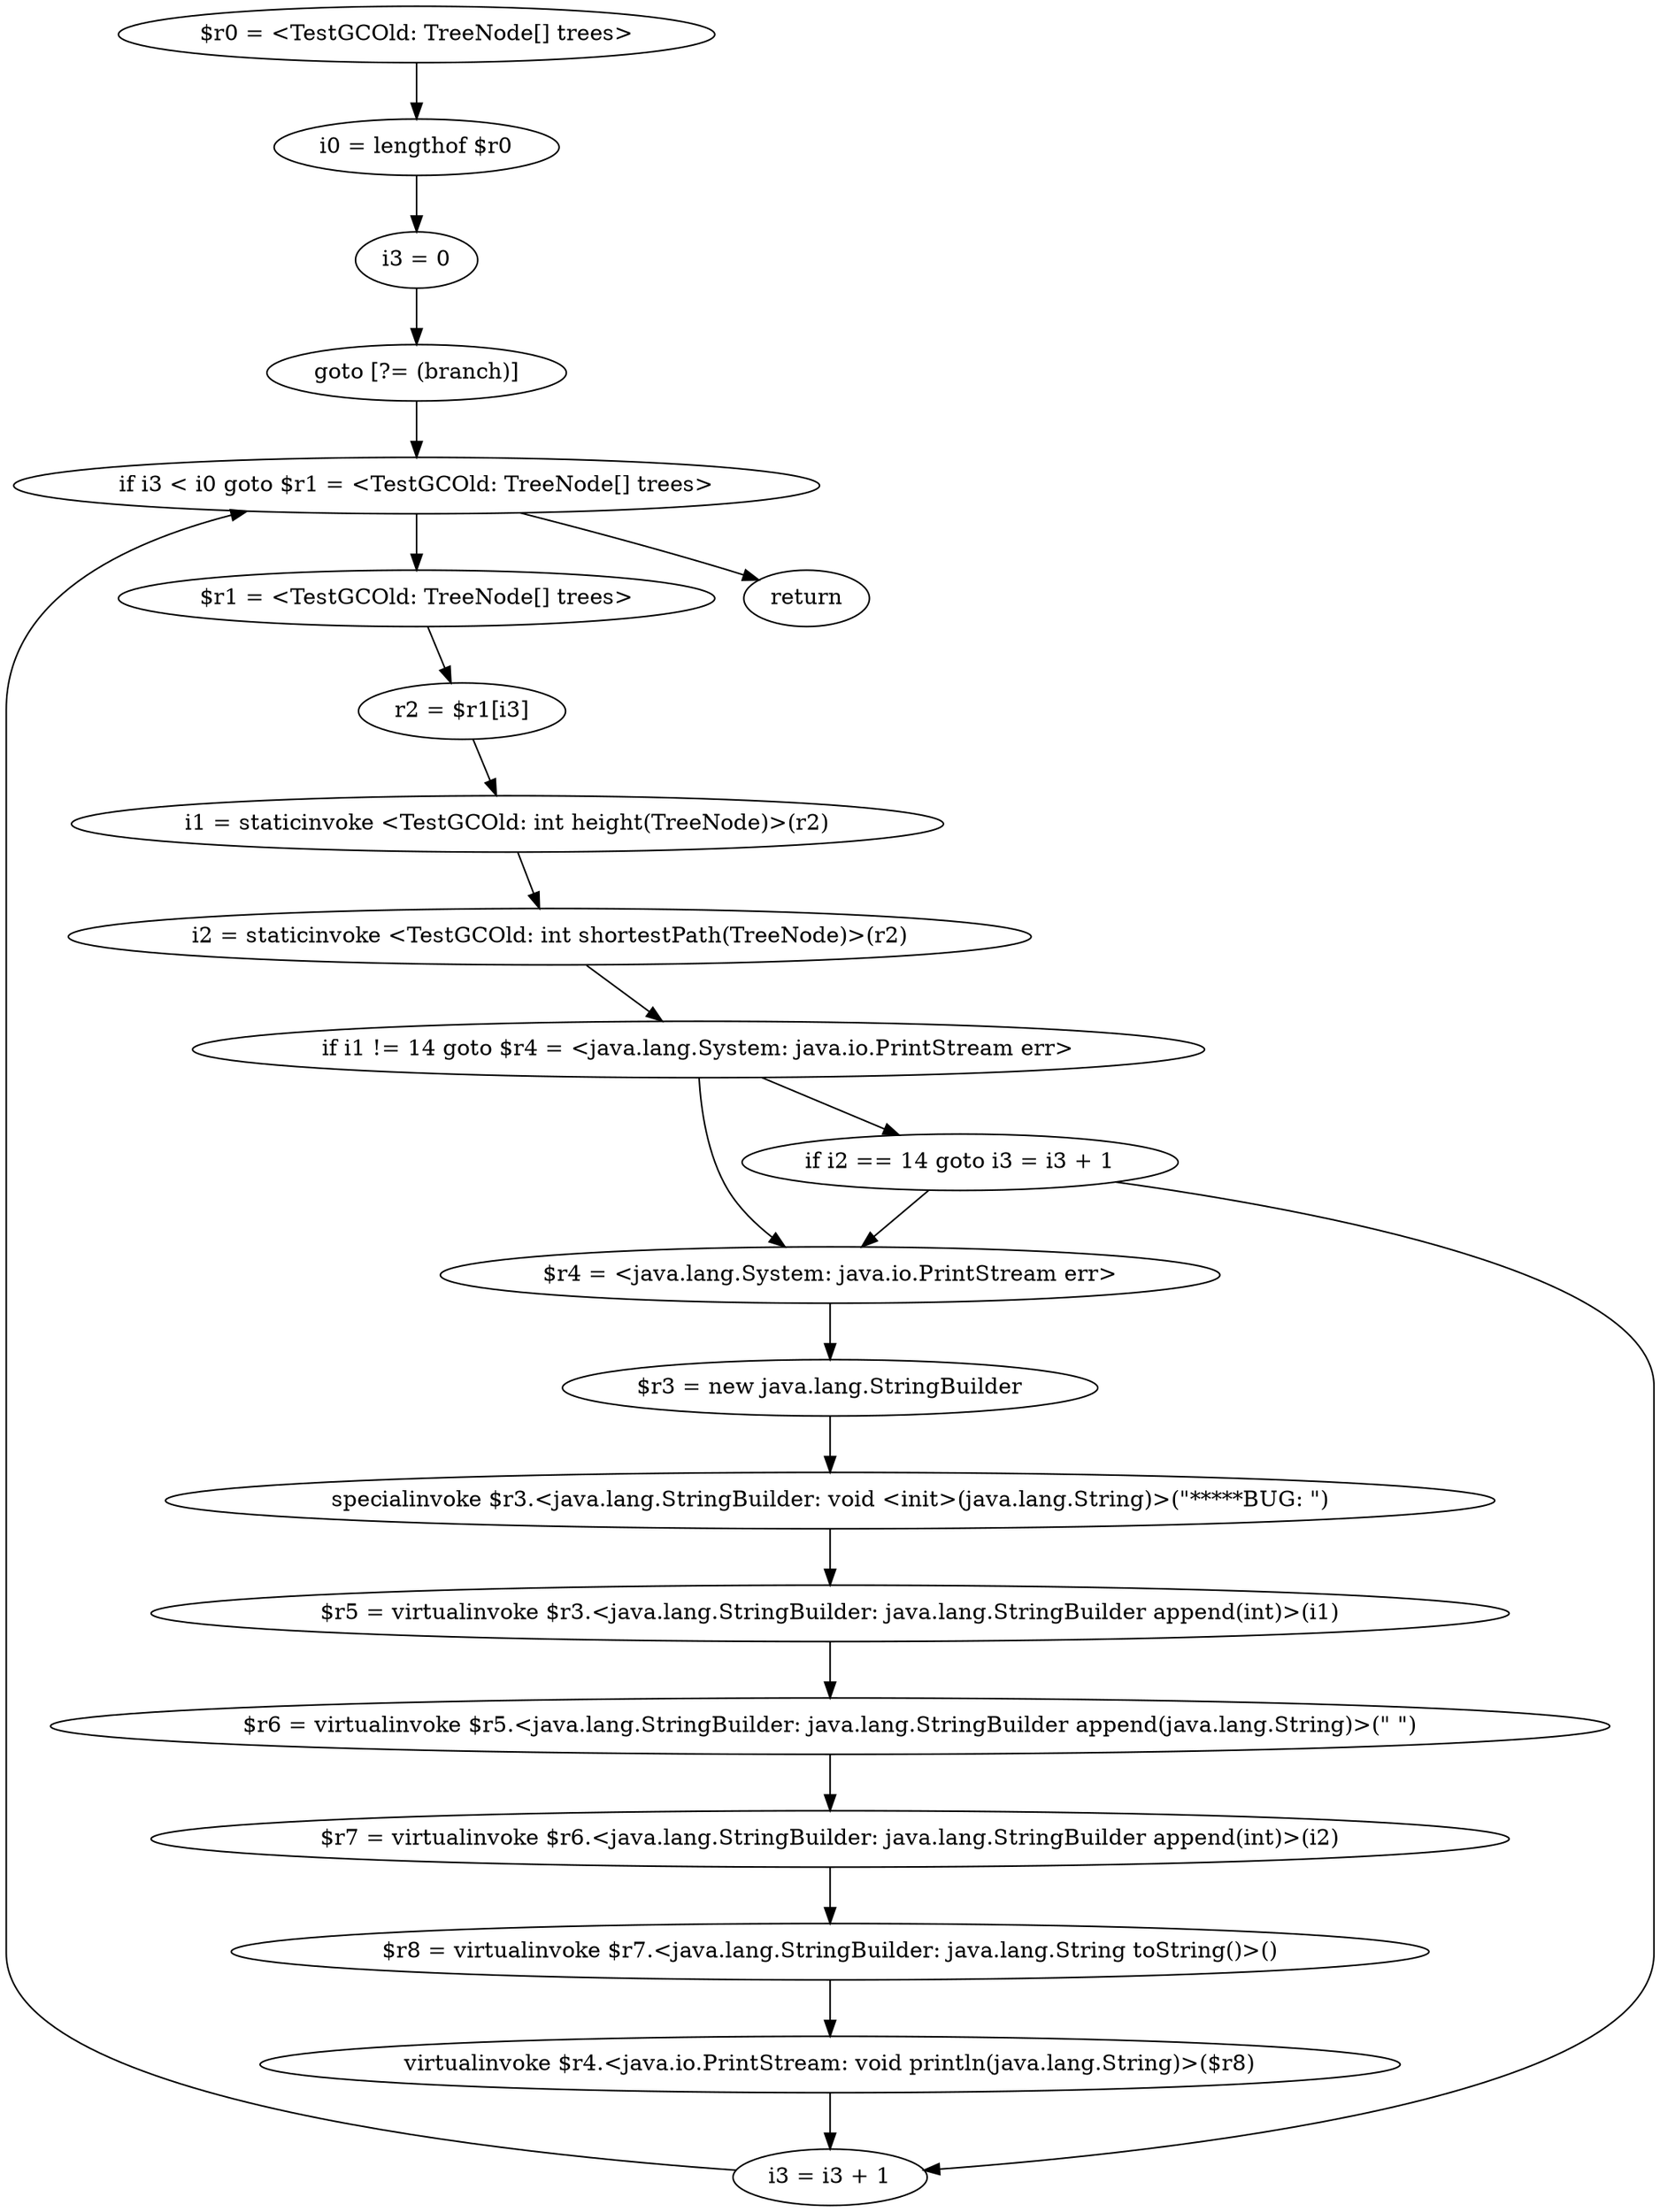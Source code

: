digraph "unitGraph" {
    "$r0 = <TestGCOld: TreeNode[] trees>"
    "i0 = lengthof $r0"
    "i3 = 0"
    "goto [?= (branch)]"
    "$r1 = <TestGCOld: TreeNode[] trees>"
    "r2 = $r1[i3]"
    "i1 = staticinvoke <TestGCOld: int height(TreeNode)>(r2)"
    "i2 = staticinvoke <TestGCOld: int shortestPath(TreeNode)>(r2)"
    "if i1 != 14 goto $r4 = <java.lang.System: java.io.PrintStream err>"
    "if i2 == 14 goto i3 = i3 + 1"
    "$r4 = <java.lang.System: java.io.PrintStream err>"
    "$r3 = new java.lang.StringBuilder"
    "specialinvoke $r3.<java.lang.StringBuilder: void <init>(java.lang.String)>(\"*****BUG: \")"
    "$r5 = virtualinvoke $r3.<java.lang.StringBuilder: java.lang.StringBuilder append(int)>(i1)"
    "$r6 = virtualinvoke $r5.<java.lang.StringBuilder: java.lang.StringBuilder append(java.lang.String)>(\" \")"
    "$r7 = virtualinvoke $r6.<java.lang.StringBuilder: java.lang.StringBuilder append(int)>(i2)"
    "$r8 = virtualinvoke $r7.<java.lang.StringBuilder: java.lang.String toString()>()"
    "virtualinvoke $r4.<java.io.PrintStream: void println(java.lang.String)>($r8)"
    "i3 = i3 + 1"
    "if i3 < i0 goto $r1 = <TestGCOld: TreeNode[] trees>"
    "return"
    "$r0 = <TestGCOld: TreeNode[] trees>"->"i0 = lengthof $r0";
    "i0 = lengthof $r0"->"i3 = 0";
    "i3 = 0"->"goto [?= (branch)]";
    "goto [?= (branch)]"->"if i3 < i0 goto $r1 = <TestGCOld: TreeNode[] trees>";
    "$r1 = <TestGCOld: TreeNode[] trees>"->"r2 = $r1[i3]";
    "r2 = $r1[i3]"->"i1 = staticinvoke <TestGCOld: int height(TreeNode)>(r2)";
    "i1 = staticinvoke <TestGCOld: int height(TreeNode)>(r2)"->"i2 = staticinvoke <TestGCOld: int shortestPath(TreeNode)>(r2)";
    "i2 = staticinvoke <TestGCOld: int shortestPath(TreeNode)>(r2)"->"if i1 != 14 goto $r4 = <java.lang.System: java.io.PrintStream err>";
    "if i1 != 14 goto $r4 = <java.lang.System: java.io.PrintStream err>"->"if i2 == 14 goto i3 = i3 + 1";
    "if i1 != 14 goto $r4 = <java.lang.System: java.io.PrintStream err>"->"$r4 = <java.lang.System: java.io.PrintStream err>";
    "if i2 == 14 goto i3 = i3 + 1"->"$r4 = <java.lang.System: java.io.PrintStream err>";
    "if i2 == 14 goto i3 = i3 + 1"->"i3 = i3 + 1";
    "$r4 = <java.lang.System: java.io.PrintStream err>"->"$r3 = new java.lang.StringBuilder";
    "$r3 = new java.lang.StringBuilder"->"specialinvoke $r3.<java.lang.StringBuilder: void <init>(java.lang.String)>(\"*****BUG: \")";
    "specialinvoke $r3.<java.lang.StringBuilder: void <init>(java.lang.String)>(\"*****BUG: \")"->"$r5 = virtualinvoke $r3.<java.lang.StringBuilder: java.lang.StringBuilder append(int)>(i1)";
    "$r5 = virtualinvoke $r3.<java.lang.StringBuilder: java.lang.StringBuilder append(int)>(i1)"->"$r6 = virtualinvoke $r5.<java.lang.StringBuilder: java.lang.StringBuilder append(java.lang.String)>(\" \")";
    "$r6 = virtualinvoke $r5.<java.lang.StringBuilder: java.lang.StringBuilder append(java.lang.String)>(\" \")"->"$r7 = virtualinvoke $r6.<java.lang.StringBuilder: java.lang.StringBuilder append(int)>(i2)";
    "$r7 = virtualinvoke $r6.<java.lang.StringBuilder: java.lang.StringBuilder append(int)>(i2)"->"$r8 = virtualinvoke $r7.<java.lang.StringBuilder: java.lang.String toString()>()";
    "$r8 = virtualinvoke $r7.<java.lang.StringBuilder: java.lang.String toString()>()"->"virtualinvoke $r4.<java.io.PrintStream: void println(java.lang.String)>($r8)";
    "virtualinvoke $r4.<java.io.PrintStream: void println(java.lang.String)>($r8)"->"i3 = i3 + 1";
    "i3 = i3 + 1"->"if i3 < i0 goto $r1 = <TestGCOld: TreeNode[] trees>";
    "if i3 < i0 goto $r1 = <TestGCOld: TreeNode[] trees>"->"return";
    "if i3 < i0 goto $r1 = <TestGCOld: TreeNode[] trees>"->"$r1 = <TestGCOld: TreeNode[] trees>";
}
